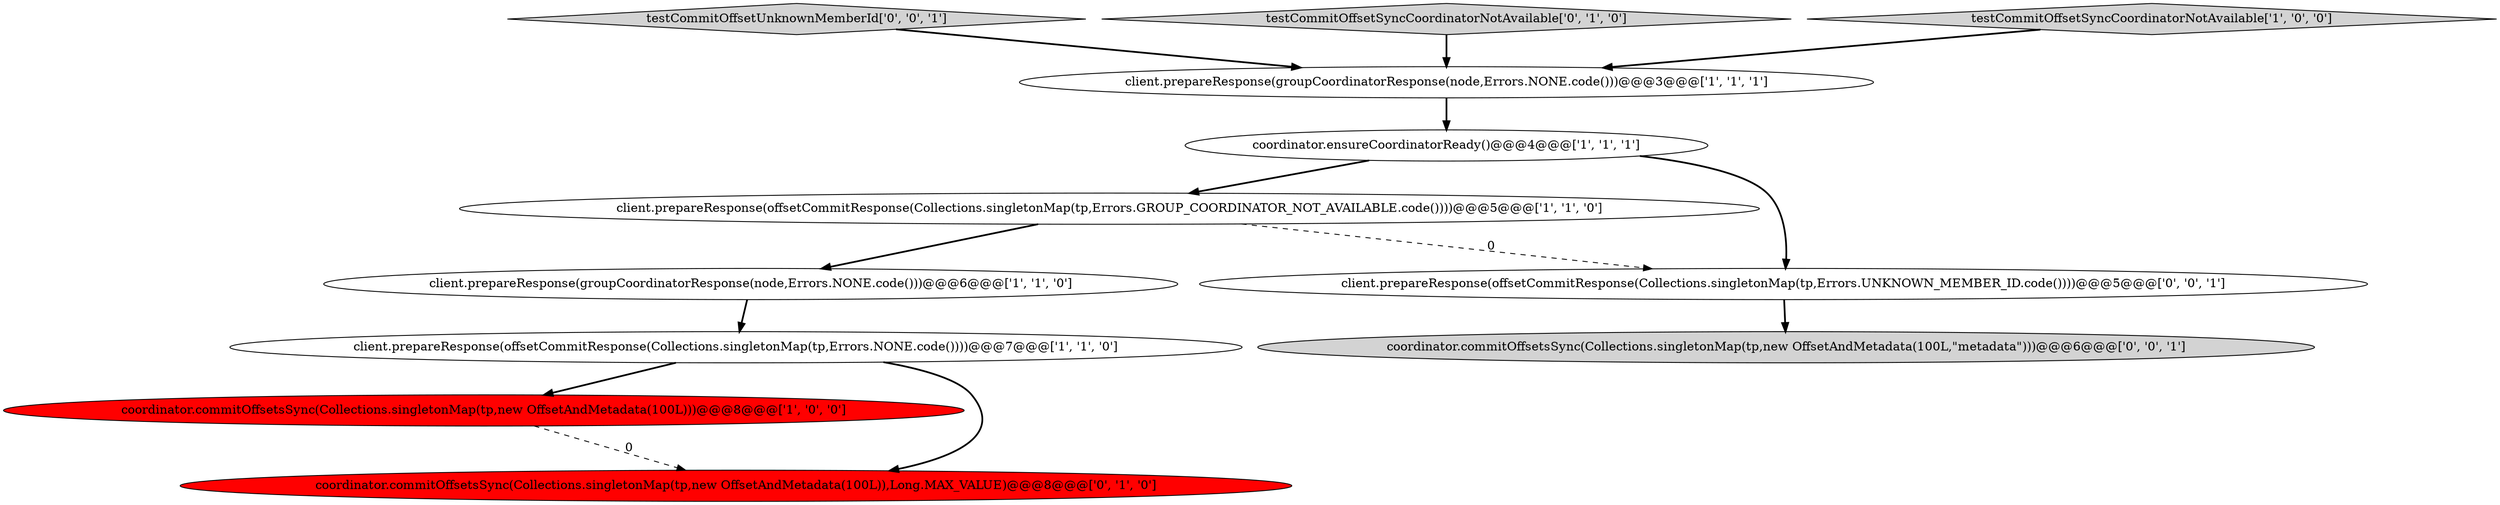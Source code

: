 digraph {
9 [style = filled, label = "coordinator.commitOffsetsSync(Collections.singletonMap(tp,new OffsetAndMetadata(100L,\"metadata\")))@@@6@@@['0', '0', '1']", fillcolor = lightgray, shape = ellipse image = "AAA0AAABBB3BBB"];
10 [style = filled, label = "testCommitOffsetUnknownMemberId['0', '0', '1']", fillcolor = lightgray, shape = diamond image = "AAA0AAABBB3BBB"];
3 [style = filled, label = "client.prepareResponse(groupCoordinatorResponse(node,Errors.NONE.code()))@@@6@@@['1', '1', '0']", fillcolor = white, shape = ellipse image = "AAA0AAABBB1BBB"];
2 [style = filled, label = "client.prepareResponse(offsetCommitResponse(Collections.singletonMap(tp,Errors.GROUP_COORDINATOR_NOT_AVAILABLE.code())))@@@5@@@['1', '1', '0']", fillcolor = white, shape = ellipse image = "AAA0AAABBB1BBB"];
1 [style = filled, label = "client.prepareResponse(offsetCommitResponse(Collections.singletonMap(tp,Errors.NONE.code())))@@@7@@@['1', '1', '0']", fillcolor = white, shape = ellipse image = "AAA0AAABBB1BBB"];
0 [style = filled, label = "coordinator.ensureCoordinatorReady()@@@4@@@['1', '1', '1']", fillcolor = white, shape = ellipse image = "AAA0AAABBB1BBB"];
6 [style = filled, label = "coordinator.commitOffsetsSync(Collections.singletonMap(tp,new OffsetAndMetadata(100L)))@@@8@@@['1', '0', '0']", fillcolor = red, shape = ellipse image = "AAA1AAABBB1BBB"];
5 [style = filled, label = "client.prepareResponse(groupCoordinatorResponse(node,Errors.NONE.code()))@@@3@@@['1', '1', '1']", fillcolor = white, shape = ellipse image = "AAA0AAABBB1BBB"];
11 [style = filled, label = "client.prepareResponse(offsetCommitResponse(Collections.singletonMap(tp,Errors.UNKNOWN_MEMBER_ID.code())))@@@5@@@['0', '0', '1']", fillcolor = white, shape = ellipse image = "AAA0AAABBB3BBB"];
7 [style = filled, label = "testCommitOffsetSyncCoordinatorNotAvailable['0', '1', '0']", fillcolor = lightgray, shape = diamond image = "AAA0AAABBB2BBB"];
4 [style = filled, label = "testCommitOffsetSyncCoordinatorNotAvailable['1', '0', '0']", fillcolor = lightgray, shape = diamond image = "AAA0AAABBB1BBB"];
8 [style = filled, label = "coordinator.commitOffsetsSync(Collections.singletonMap(tp,new OffsetAndMetadata(100L)),Long.MAX_VALUE)@@@8@@@['0', '1', '0']", fillcolor = red, shape = ellipse image = "AAA1AAABBB2BBB"];
2->11 [style = dashed, label="0"];
0->11 [style = bold, label=""];
7->5 [style = bold, label=""];
6->8 [style = dashed, label="0"];
1->6 [style = bold, label=""];
1->8 [style = bold, label=""];
10->5 [style = bold, label=""];
3->1 [style = bold, label=""];
5->0 [style = bold, label=""];
11->9 [style = bold, label=""];
4->5 [style = bold, label=""];
2->3 [style = bold, label=""];
0->2 [style = bold, label=""];
}
